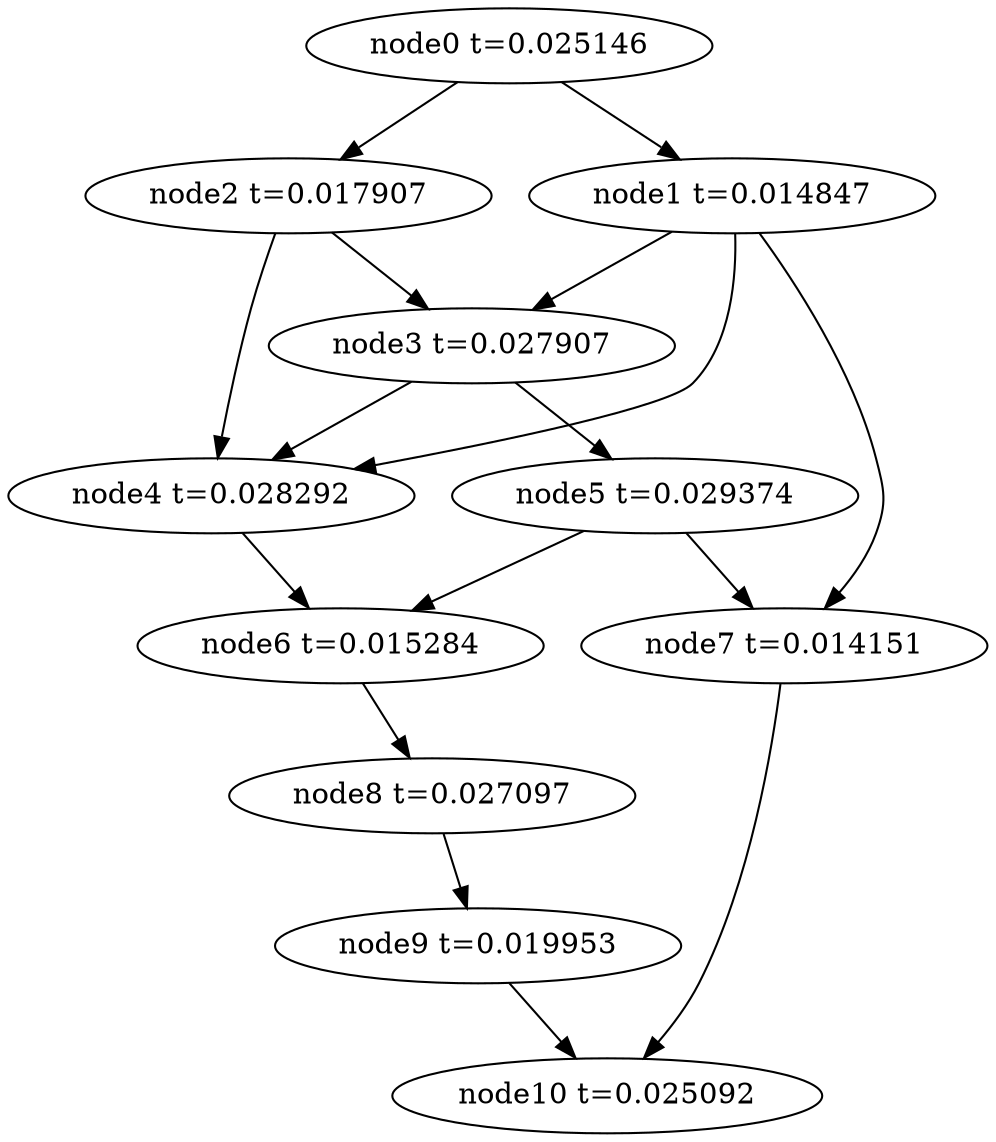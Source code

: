 digraph g{
	node10[label="node10 t=0.025092"]
	node9 -> node10
	node9[label="node9 t=0.019953"];
	node8 -> node9
	node8[label="node8 t=0.027097"];
	node7 -> node10
	node7[label="node7 t=0.014151"];
	node6 -> node8
	node6[label="node6 t=0.015284"];
	node5 -> node7
	node5 -> node6
	node5[label="node5 t=0.029374"];
	node4 -> node6
	node4[label="node4 t=0.028292"];
	node3 -> node5
	node3 -> node4
	node3[label="node3 t=0.027907"];
	node2 -> node4
	node2 -> node3
	node2[label="node2 t=0.017907"];
	node1 -> node7
	node1 -> node4
	node1 -> node3
	node1[label="node1 t=0.014847"];
	node0 -> node2
	node0 -> node1
	node0[label="node0 t=0.025146"];
}

